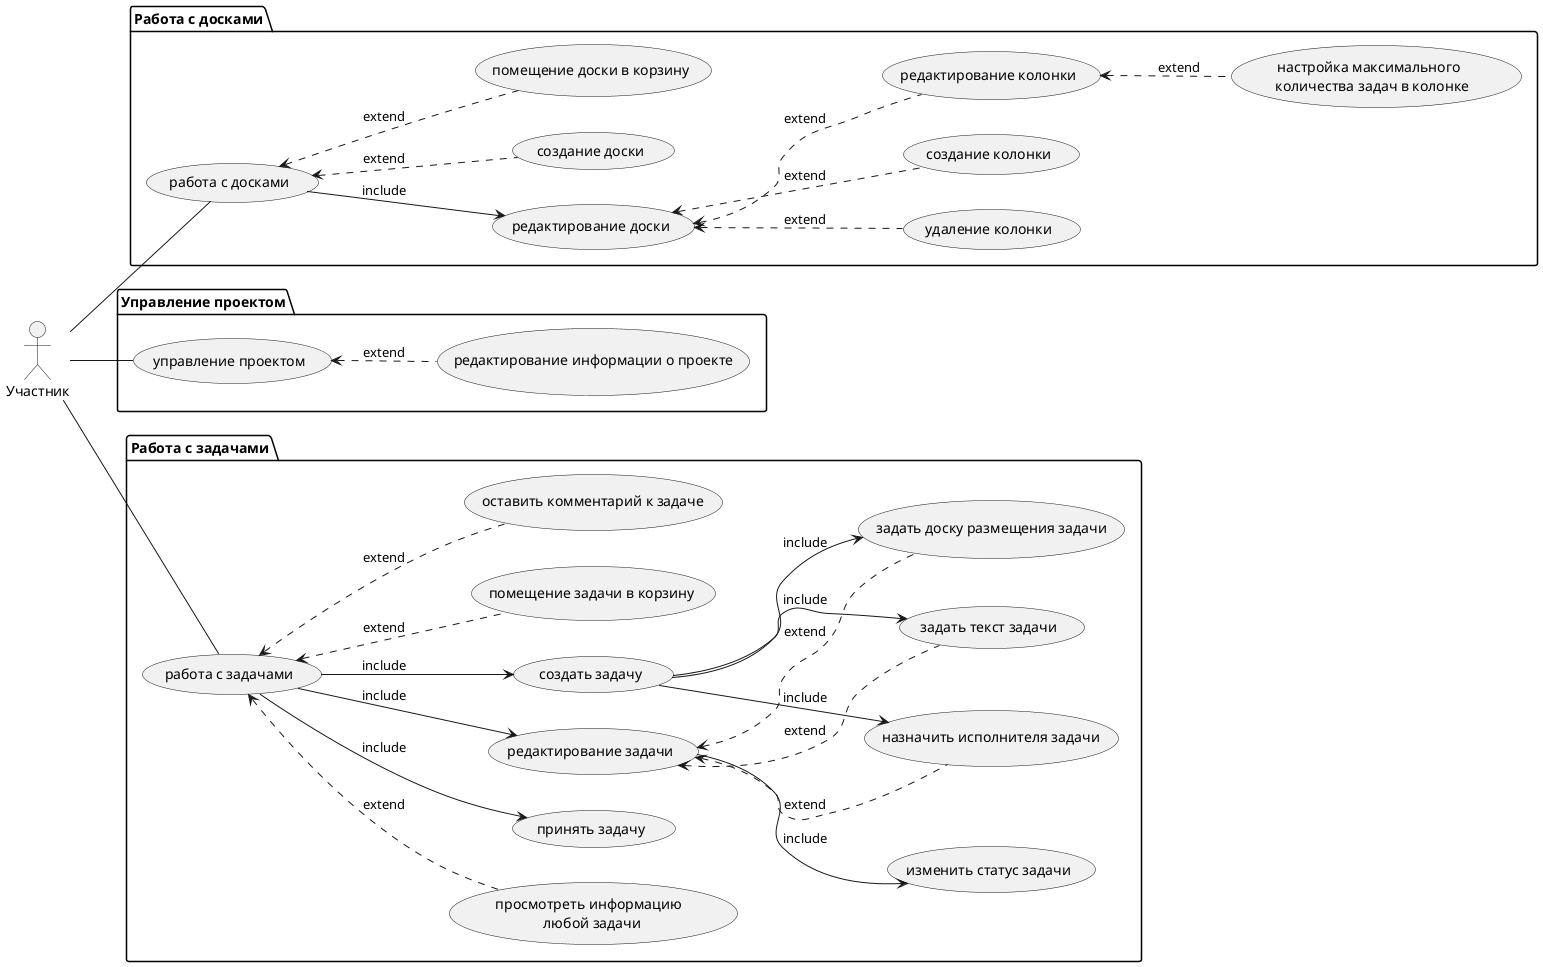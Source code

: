﻿@startuml
left to right direction
    
:Участник: as member

package "Работа с досками" {
    (работа с досками) as workOnBoards
    member -- workOnBoards
    
    workOnBoards <.. (создание доски) : extend
    workOnBoards <.. (помещение доски в корзину) : extend
    
    (редактирование доски) as boardEdit
    workOnBoards --> boardEdit : include
    
    boardEdit <.. (создание колонки) : extend
    boardEdit <.. (редактирование колонки) : extend
    boardEdit <.. (удаление колонки) : extend
    
    (редактирование колонки) <.. (настройка максимального \n количества задач в колонке) : extend
}

package "Управление проектом" {
    (управление проектом) as projectManaging
    member -- projectManaging
    
    projectManaging <.. (редактирование информации о проекте) : extend 
}

package "Работа с задачами" {
    (работа с задачами) as workWithTask
    member -- workWithTask
    workWithTask <.. (помещение задачи в корзину) : extend
    workWithTask <.. (оставить комментарий к задаче) : extend
    workWithTask <.. (просмотреть информацию \n любой задачи) : extend
    workWithTask --> (принять задачу) : include
    
    (создать задачу) as createTask
    workWithTask --> createTask : include
    createTask --> (задать доску размещения задачи) : include
    createTask --> (назначить исполнителя задачи) : include
    createTask --> (задать текст задачи) : include

    (редактирование задачи) as editTask
    workWithTask --> editTask : include
    editTask <.. (задать доску размещения задачи) : extend
    editTask <.. (назначить исполнителя задачи) : extend

    editTask <.. (задать текст задачи) : extend
    editTask --> (изменить статус задачи) : include
}

@enduml